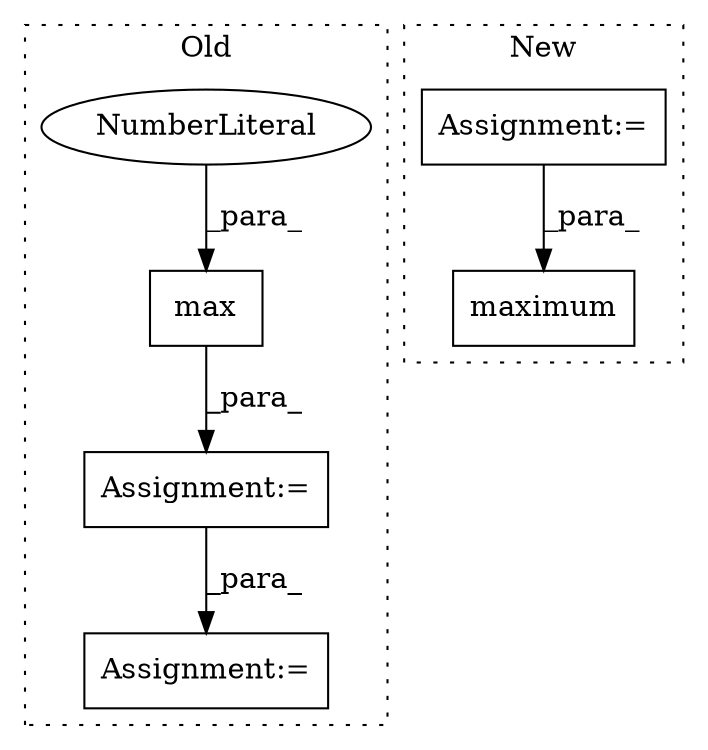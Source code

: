 digraph G {
subgraph cluster0 {
1 [label="max" a="32" s="484,503" l="4,1" shape="box"];
3 [label="Assignment:=" a="7" s="586" l="8" shape="box"];
4 [label="NumberLiteral" a="34" s="488" l="1" shape="ellipse"];
6 [label="Assignment:=" a="7" s="483" l="1" shape="box"];
label = "Old";
style="dotted";
}
subgraph cluster1 {
2 [label="maximum" a="32" s="371,403" l="8,1" shape="box"];
5 [label="Assignment:=" a="7" s="321" l="1" shape="box"];
label = "New";
style="dotted";
}
1 -> 6 [label="_para_"];
4 -> 1 [label="_para_"];
5 -> 2 [label="_para_"];
6 -> 3 [label="_para_"];
}